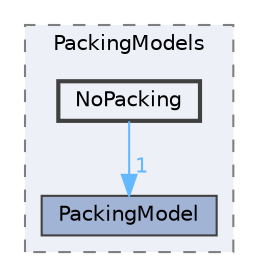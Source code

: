 digraph "src/lagrangian/intermediate/submodels/MPPIC/PackingModels/NoPacking"
{
 // LATEX_PDF_SIZE
  bgcolor="transparent";
  edge [fontname=Helvetica,fontsize=10,labelfontname=Helvetica,labelfontsize=10];
  node [fontname=Helvetica,fontsize=10,shape=box,height=0.2,width=0.4];
  compound=true
  subgraph clusterdir_53a1042b3e5d1ab48a4a4664459291c4 {
    graph [ bgcolor="#edf0f7", pencolor="grey50", label="PackingModels", fontname=Helvetica,fontsize=10 style="filled,dashed", URL="dir_53a1042b3e5d1ab48a4a4664459291c4.html",tooltip=""]
  dir_72cee44745666f6ed21c39ef493210e5 [label="PackingModel", fillcolor="#a2b4d6", color="grey25", style="filled", URL="dir_72cee44745666f6ed21c39ef493210e5.html",tooltip=""];
  dir_ba0d3aab359bb0a2e9c1561062a37aab [label="NoPacking", fillcolor="#edf0f7", color="grey25", style="filled,bold", URL="dir_ba0d3aab359bb0a2e9c1561062a37aab.html",tooltip=""];
  }
  dir_ba0d3aab359bb0a2e9c1561062a37aab->dir_72cee44745666f6ed21c39ef493210e5 [headlabel="1", labeldistance=1.5 headhref="dir_002584_002766.html" href="dir_002584_002766.html" color="steelblue1" fontcolor="steelblue1"];
}
